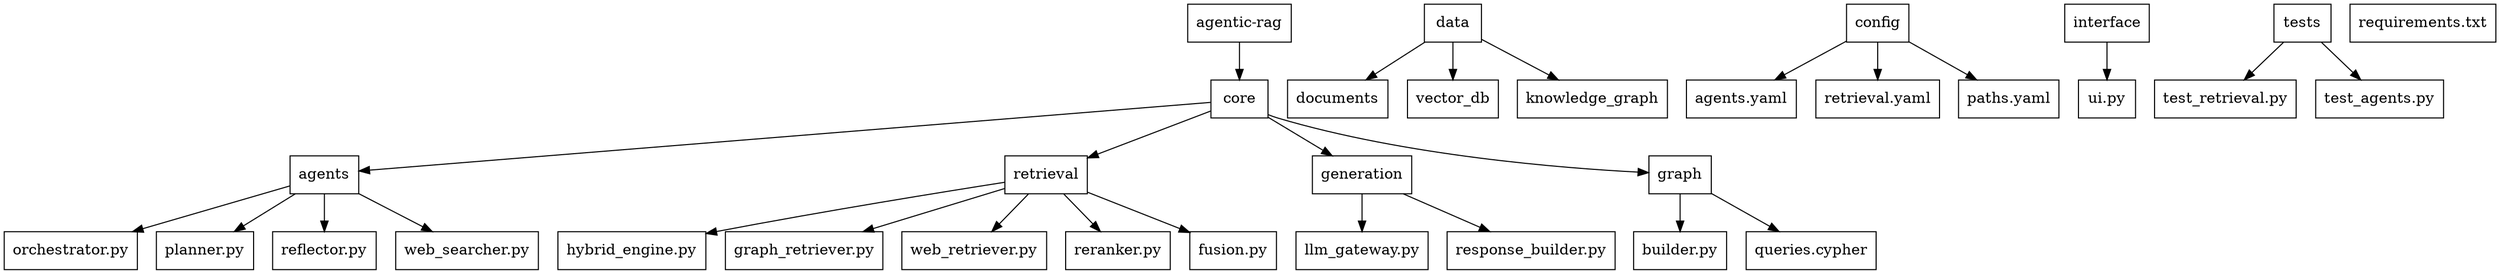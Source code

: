 digraph G {
    node [shape=box];

    "agentic-rag" -> "core";
    "core" -> "agents";
    "core" -> "retrieval";
    "core" -> "generation";
    "core" -> "graph";
    "agents" -> "orchestrator.py";
    "agents" -> "planner.py";
    "agents" -> "reflector.py";
    "agents" -> "web_searcher.py";
    "retrieval" -> "hybrid_engine.py";
    "retrieval" -> "graph_retriever.py";
    "retrieval" -> "web_retriever.py";
    "retrieval" -> "reranker.py";
    "retrieval" -> "fusion.py";
    "generation" -> "llm_gateway.py";
    "generation" -> "response_builder.py";
    "graph" -> "builder.py";
    "graph" -> "queries.cypher";
    "data" -> "documents";
    "data" -> "vector_db";
    "data" -> "knowledge_graph";
    "config" -> "agents.yaml";
    "config" -> "retrieval.yaml";
    "config" -> "paths.yaml";
    "interface" -> "ui.py";
    "tests" -> "test_retrieval.py";
    "tests" -> "test_agents.py";
    "requirements.txt";
}
